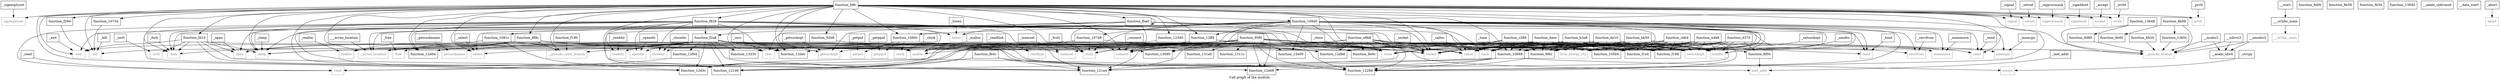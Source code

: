 digraph "Call graph of the module." {
  label="Call graph of the module.";
  node [shape=record];

  Node__realloc [label="{_realloc}"];
  Node__listen [label="{_listen}"];
  Node__fork [label="{_fork}"];
  Node____uClibc_main [label="{___uClibc_main}"];
  Node_function_121a4 [label="{function_121a4}"];
  Node__close [label="{_close}"];
  Node_function_8f00 [label="{function_8f00}"];
  Node_function_8df4 [label="{function_8df4}"];
  Node__memset [label="{_memset}"];
  Node__getppid [label="{_getppid}"];
  Node__time [label="{_time}"];
  Node_function_12ddc [label="{function_12ddc}"];
  Node__opendir [label="{_opendir}"];
  Node__getsockopt [label="{_getsockopt}"];
  Node_function_8f6c [label="{function_8f6c}"];
  Node_function_12d3c [label="{function_12d3c}"];
  Node__free [label="{_free}"];
  Node____errno_location [label="{___errno_location}"];
  Node_function_e9b8 [label="{function_e9b8}"];
  Node_function_8fdc [label="{function_8fdc}"];
  Node__exit [label="{_exit}"];
  Node_function_fdfc [label="{function_fdfc}"];
  Node_function_8e00 [label="{function_8e00}"];
  Node_function_f180 [label="{function_f180}"];
  Node__open [label="{_open}"];
  Node_function_92b8 [label="{function_92b8}"];
  Node_function_12d64 [label="{function_12d64}"];
  Node_function_f188 [label="{function_f188}"];
  Node_function_12e68 [label="{function_12e68}"];
  Node_function_12db8 [label="{function_12db8}"];
  Node_function_95f0 [label="{function_95f0}"];
  Node_function_8e58 [label="{function_8e58}"];
  Node_function_f1e4 [label="{function_f1e4}"];
  Node__clock [label="{_clock}"];
  Node__sigprocmask [label="{_sigprocmask}"];
  Node_function_b3a8 [label="{function_b3a8}"];
  Node_function_105b4 [label="{function_105b4}"];
  Node_function_f294 [label="{function_f294}"];
  Node_function_bb50 [label="{function_bb50}"];
  Node_function_12288 [label="{function_12288}"];
  Node__setsid [label="{_setsid}"];
  Node_function_c288 [label="{function_c288}"];
  Node_function_f2a8 [label="{function_f2a8}"];
  Node_function_1060c [label="{function_1060c}"];
  Node___start [label="{__start}"];
  Node_function_f828 [label="{function_f828}"];
  Node_function_cbb4 [label="{function_cbb4}"];
  Node_function_10668 [label="{function_10668}"];
  Node_function_12340 [label="{function_12340}"];
  Node__closedir [label="{_closedir}"];
  Node_function_fb34 [label="{function_fb34}"];
  Node__getsockname [label="{_getsockname}"];
  Node_function_d370 [label="{function_d370}"];
  Node_function_10734 [label="{function_10734}"];
  Node_function_10748 [label="{function_10748}"];
  Node_function_fb4c [label="{function_fb4c}"];
  Node_function_12e00 [label="{function_12e00}"];
  Node_function_1081c [label="{function_1081c}"];
  Node_function_daec [label="{function_daec}"];
  Node_function_8e9c [label="{function_8e9c}"];
  Node_function_fba0 [label="{function_fba0}"];
  Node_function_de10 [label="{function_de10}"];
  Node_function_109d0 [label="{function_109d0}"];
  Node__fcntl [label="{_fcntl}"];
  Node_function_fd10 [label="{function_fd10}"];
  Node_function_8d80 [label="{function_8d80}"];
  Node_function_e4b8 [label="{function_e4b8}"];
  Node_function_121d0 [label="{function_121d0}"];
  Node_function_131a0 [label="{function_131a0}"];
  Node_function_13230 [label="{function_13230}"];
  Node___udivsi3 [label="{__udivsi3}"];
  Node_function_1360c [label="{function_1360c}"];
  Node_function_13640 [label="{function_13640}"];
  Node_function_13648 [label="{function_13648}"];
  Node_strcpy [color="gray50", fontcolor="gray50", label="{strcpy}"];
  Node_ioctl [color="gray50", fontcolor="gray50", label="{ioctl}"];
  Node___aeabi_uidivmod [label="{__aeabi_uidivmod}"];
  Node___umodsi3 [label="{__umodsi3}"];
  Node___modsi3 [label="{__modsi3}"];
  Node___aeabi_ldiv0 [label="{__aeabi_ldiv0}"];
  Node_recv [color="gray50", fontcolor="gray50", label="{recv}"];
  Node_connect [color="gray50", fontcolor="gray50", label="{connect}"];
  Node_sigemptyset [color="gray50", fontcolor="gray50", label="{sigemptyset}"];
  Node_memmove [color="gray50", fontcolor="gray50", label="{memmove}"];
  Node_getpid [color="gray50", fontcolor="gray50", label="{getpid}"];
  Node_function_12f94 [label="{function_12f94}"];
  Node_function_12ff4 [label="{function_12ff4}"];
  Node_function_13090 [label="{function_13090}"];
  Node_function_1311c [label="{function_1311c}"];
  Node_recvfrom [color="gray50", fontcolor="gray50", label="{recvfrom}"];
  Node_socket [color="gray50", fontcolor="gray50", label="{socket}"];
  Node_select [color="gray50", fontcolor="gray50", label="{select}"];
  Node_readdir [color="gray50", fontcolor="gray50", label="{readdir}"];
  Node_bind [color="gray50", fontcolor="gray50", label="{bind}"];
  Node_inet_addr [color="gray50", fontcolor="gray50", label="{inet_addr}"];
  Node_setsockopt [color="gray50", fontcolor="gray50", label="{setsockopt}"];
  Node_signal [color="gray50", fontcolor="gray50", label="{signal}"];
  Node_read [color="gray50", fontcolor="gray50", label="{read}"];
  Node_sendto [color="gray50", fontcolor="gray50", label="{sendto}"];
  Node_realloc [color="gray50", fontcolor="gray50", label="{realloc}"];
  Node_listen [color="gray50", fontcolor="gray50", label="{listen}"];
  Node_fork [color="gray50", fontcolor="gray50", label="{fork}"];
  Node___uClibc_main [color="gray50", fontcolor="gray50", label="{__uClibc_main}"];
  Node_memset [color="gray50", fontcolor="gray50", label="{memset}"];
  Node_getppid [color="gray50", fontcolor="gray50", label="{getppid}"];
  Node_time [color="gray50", fontcolor="gray50", label="{time}"];
  Node_opendir [color="gray50", fontcolor="gray50", label="{opendir}"];
  Node_getsockopt [color="gray50", fontcolor="gray50", label="{getsockopt}"];
  Node___errno_location [color="gray50", fontcolor="gray50", label="{__errno_location}"];
  Node_exit [color="gray50", fontcolor="gray50", label="{exit}"];
  Node_open [color="gray50", fontcolor="gray50", label="{open}"];
  Node_clock [color="gray50", fontcolor="gray50", label="{clock}"];
  Node_setsid [color="gray50", fontcolor="gray50", label="{setsid}"];
  Node_closedir [color="gray50", fontcolor="gray50", label="{closedir}"];
  Node_fcntl [color="gray50", fontcolor="gray50", label="{fcntl}"];
  Node_close [color="gray50", fontcolor="gray50", label="{close}"];
  Node_free [color="gray50", fontcolor="gray50", label="{free}"];
  Node_sigprocmask [color="gray50", fontcolor="gray50", label="{sigprocmask}"];
  Node_getsockname [color="gray50", fontcolor="gray50", label="{getsockname}"];
  Node___data_start [label="{__data_start}"];
  Node_llvm_bswap_i32 [color="gray50", fontcolor="gray50", label="{llvm_bswap_i32}"];
  Node_sigaddset [color="gray50", fontcolor="gray50", label="{sigaddset}"];
  Node_send [color="gray50", fontcolor="gray50", label="{send}"];
  Node_abort [color="gray50", fontcolor="gray50", label="{abort}"];
  Node_accept [color="gray50", fontcolor="gray50", label="{accept}"];
  Node_calloc [color="gray50", fontcolor="gray50", label="{calloc}"];
  Node_write [color="gray50", fontcolor="gray50", label="{write}"];
  Node_kill [color="gray50", fontcolor="gray50", label="{kill}"];
  Node_prctl [color="gray50", fontcolor="gray50", label="{prctl}"];
  Node_memcpy [color="gray50", fontcolor="gray50", label="{memcpy}"];
  Node_readlink [color="gray50", fontcolor="gray50", label="{readlink}"];
  Node_malloc [color="gray50", fontcolor="gray50", label="{malloc}"];
  Node_sleep [color="gray50", fontcolor="gray50", label="{sleep}"];
  Node___pseudo_branch [color="gray50", fontcolor="gray50", label="{__pseudo_branch}"];
  Node___pseudo_cond_branch [color="gray50", fontcolor="gray50", label="{__pseudo_cond_branch}"];
  Node_function_8b08 [label="{function_8b08}"];
  Node_function_8b20 [label="{function_8b20}"];
  Node__strcpy [label="{_strcpy}"];
  Node__ioctl [label="{_ioctl}"];
  Node__recv [label="{_recv}"];
  Node__connect [label="{_connect}"];
  Node__sigemptyset [label="{_sigemptyset}"];
  Node__memmove [label="{_memmove}"];
  Node__getpid [label="{_getpid}"];
  Node__prctl [label="{_prctl}"];
  Node__memcpy [label="{_memcpy}"];
  Node__readlink [label="{_readlink}"];
  Node__malloc [label="{_malloc}"];
  Node__sleep [label="{_sleep}"];
  Node__recvfrom [label="{_recvfrom}"];
  Node__socket [label="{_socket}"];
  Node__select [label="{_select}"];
  Node__readdir [label="{_readdir}"];
  Node__sigaddset [label="{_sigaddset}"];
  Node__send [label="{_send}"];
  Node__abort [label="{_abort}"];
  Node__accept [label="{_accept}"];
  Node__calloc [label="{_calloc}"];
  Node__write [label="{_write}"];
  Node__kill [label="{_kill}"];
  Node__bind [label="{_bind}"];
  Node__inet_addr [label="{_inet_addr}"];
  Node__setsockopt [label="{_setsockopt}"];
  Node__signal [label="{_signal}"];
  Node__read [label="{_read}"];
  Node__sendto [label="{_sendto}"];
  Node__realloc -> Node_realloc;
  Node__listen -> Node_listen;
  Node__fork -> Node_fork;
  Node____uClibc_main -> Node___uClibc_main;
  Node__close -> Node_close;
  Node_function_8f00 -> Node_inet_addr;
  Node__memset -> Node_memset;
  Node__getppid -> Node_getppid;
  Node__time -> Node_time;
  Node__opendir -> Node_opendir;
  Node__getsockopt -> Node_getsockopt;
  Node_function_8f6c -> Node_function_12e68;
  Node__free -> Node_free;
  Node____errno_location -> Node___errno_location;
  Node_function_e9b8 -> Node_function_121a4;
  Node_function_e9b8 -> Node_function_8f6c;
  Node_function_e9b8 -> Node_function_12d3c;
  Node_function_e9b8 -> Node_function_f188;
  Node_function_e9b8 -> Node_function_12db8;
  Node_function_e9b8 -> Node_function_f1e4;
  Node_function_e9b8 -> Node_function_105b4;
  Node_function_e9b8 -> Node_function_12288;
  Node_function_e9b8 -> Node_function_10668;
  Node_function_e9b8 -> Node_function_8e9c;
  Node_function_e9b8 -> Node_function_121d0;
  Node_function_e9b8 -> Node_function_13090;
  Node_function_e9b8 -> Node_socket;
  Node_function_e9b8 -> Node_inet_addr;
  Node_function_e9b8 -> Node_setsockopt;
  Node_function_e9b8 -> Node_read;
  Node_function_e9b8 -> Node_sendto;
  Node_function_e9b8 -> Node_time;
  Node_function_e9b8 -> Node_open;
  Node_function_e9b8 -> Node_close;
  Node_function_e9b8 -> Node_calloc;
  Node_function_8fdc -> Node_function_12db8;
  Node_function_8fdc -> Node_fork;
  Node_function_8fdc -> Node___errno_location;
  Node_function_8fdc -> Node_exit;
  Node_function_8fdc -> Node_free;
  Node_function_8fdc -> Node_llvm_bswap_i32;
  Node_function_8fdc -> Node_calloc;
  Node_function_8fdc -> Node___pseudo_branch;
  Node_function_8fdc -> Node___pseudo_cond_branch;
  Node__exit -> Node_exit;
  Node_function_fdfc -> Node_function_121a4;
  Node_function_fdfc -> Node_function_12ddc;
  Node_function_fdfc -> Node_function_12d3c;
  Node_function_fdfc -> Node_function_8fdc;
  Node_function_fdfc -> Node_function_92b8;
  Node_function_fdfc -> Node_function_12d64;
  Node_function_fdfc -> Node_function_105b4;
  Node_function_fdfc -> Node_function_f294;
  Node_function_fdfc -> Node_function_12288;
  Node_function_fdfc -> Node_function_1060c;
  Node_function_fdfc -> Node_function_f828;
  Node_function_fdfc -> Node_function_10668;
  Node_function_fdfc -> Node_function_12340;
  Node_function_fdfc -> Node_function_10734;
  Node_function_fdfc -> Node_function_fba0;
  Node_function_fdfc -> Node_function_109d0;
  Node_function_fdfc -> Node_function_fd10;
  Node_function_fdfc -> Node_function_121d0;
  Node_function_fdfc -> Node_recv;
  Node_function_fdfc -> Node_connect;
  Node_function_fdfc -> Node_sigemptyset;
  Node_function_fdfc -> Node_function_12ff4;
  Node_function_fdfc -> Node_socket;
  Node_function_fdfc -> Node_select;
  Node_function_fdfc -> Node_signal;
  Node_function_fdfc -> Node_fork;
  Node_function_fdfc -> Node_getsockopt;
  Node_function_fdfc -> Node___errno_location;
  Node_function_fdfc -> Node_exit;
  Node_function_fdfc -> Node_setsid;
  Node_function_fdfc -> Node_fcntl;
  Node_function_fdfc -> Node_close;
  Node_function_fdfc -> Node_sigprocmask;
  Node_function_fdfc -> Node_sigaddset;
  Node_function_fdfc -> Node_send;
  Node_function_fdfc -> Node_accept;
  Node_function_fdfc -> Node_write;
  Node_function_fdfc -> Node_kill;
  Node_function_fdfc -> Node_prctl;
  Node_function_fdfc -> Node_sleep;
  Node_function_fdfc -> Node___pseudo_branch;
  Node_function_fdfc -> Node___pseudo_cond_branch;
  Node_function_f180 -> Node___pseudo_cond_branch;
  Node__open -> Node_open;
  Node_function_92b8 -> Node_realloc;
  Node_function_92b8 -> Node_calloc;
  Node_function_95f0 -> Node_function_121a4;
  Node_function_95f0 -> Node_function_12ddc;
  Node_function_95f0 -> Node_function_8f6c;
  Node_function_95f0 -> Node_function_12d3c;
  Node_function_95f0 -> Node_function_12d64;
  Node_function_95f0 -> Node_function_12e68;
  Node_function_95f0 -> Node_function_105b4;
  Node_function_95f0 -> Node_function_12288;
  Node_function_95f0 -> Node_function_12e00;
  Node_function_95f0 -> Node_function_8e9c;
  Node_function_95f0 -> Node_function_121d0;
  Node_function_95f0 -> Node_function_131a0;
  Node_function_95f0 -> Node_function_13230;
  Node_function_95f0 -> Node_recv;
  Node_function_95f0 -> Node_connect;
  Node_function_95f0 -> Node_memmove;
  Node_function_95f0 -> Node_function_13090;
  Node_function_95f0 -> Node_function_1311c;
  Node_function_95f0 -> Node_socket;
  Node_function_95f0 -> Node_select;
  Node_function_95f0 -> Node_setsockopt;
  Node_function_95f0 -> Node_memset;
  Node_function_95f0 -> Node_time;
  Node_function_95f0 -> Node_getsockopt;
  Node_function_95f0 -> Node___errno_location;
  Node_function_95f0 -> Node_fcntl;
  Node_function_95f0 -> Node_close;
  Node_function_95f0 -> Node_llvm_bswap_i32;
  Node_function_95f0 -> Node_send;
  Node_function_95f0 -> Node_calloc;
  Node_function_95f0 -> Node_memcpy;
  Node_function_95f0 -> Node_sleep;
  Node_function_95f0 -> Node___pseudo_cond_branch;
  Node__clock -> Node_clock;
  Node__sigprocmask -> Node_sigprocmask;
  Node_function_b3a8 -> Node_function_8f6c;
  Node_function_b3a8 -> Node_function_f188;
  Node_function_b3a8 -> Node_function_12db8;
  Node_function_b3a8 -> Node_function_f1e4;
  Node_function_b3a8 -> Node_function_105b4;
  Node_function_b3a8 -> Node_function_10668;
  Node_function_b3a8 -> Node_socket;
  Node_function_b3a8 -> Node_setsockopt;
  Node_function_b3a8 -> Node_sendto;
  Node_function_b3a8 -> Node_time;
  Node_function_b3a8 -> Node_close;
  Node_function_b3a8 -> Node_llvm_bswap_i32;
  Node_function_b3a8 -> Node_calloc;
  Node_function_f294 -> Node_kill;
  Node_function_bb50 -> Node_function_8f6c;
  Node_function_bb50 -> Node_function_f188;
  Node_function_bb50 -> Node_function_f1e4;
  Node_function_bb50 -> Node_function_105b4;
  Node_function_bb50 -> Node_function_10668;
  Node_function_bb50 -> Node_socket;
  Node_function_bb50 -> Node_setsockopt;
  Node_function_bb50 -> Node_sendto;
  Node_function_bb50 -> Node_time;
  Node_function_bb50 -> Node_close;
  Node_function_bb50 -> Node_llvm_bswap_i32;
  Node_function_bb50 -> Node_calloc;
  Node__setsid -> Node_setsid;
  Node_function_c288 -> Node_function_8f6c;
  Node_function_c288 -> Node_function_f188;
  Node_function_c288 -> Node_function_f1e4;
  Node_function_c288 -> Node_function_105b4;
  Node_function_c288 -> Node_function_10668;
  Node_function_c288 -> Node_connect;
  Node_function_c288 -> Node_recvfrom;
  Node_function_c288 -> Node_socket;
  Node_function_c288 -> Node_setsockopt;
  Node_function_c288 -> Node_sendto;
  Node_function_c288 -> Node_time;
  Node_function_c288 -> Node_fcntl;
  Node_function_c288 -> Node_close;
  Node_function_c288 -> Node_llvm_bswap_i32;
  Node_function_c288 -> Node_calloc;
  Node_function_c288 -> Node_malloc;
  Node_function_f2a8 -> Node_function_121a4;
  Node_function_f2a8 -> Node_function_12ddc;
  Node_function_f2a8 -> Node_function_12d3c;
  Node_function_f2a8 -> Node_function_12d64;
  Node_function_f2a8 -> Node_function_12e68;
  Node_function_f2a8 -> Node_function_12288;
  Node_function_f2a8 -> Node_function_121d0;
  Node_function_f2a8 -> Node_function_13230;
  Node_function_f2a8 -> Node_function_12f94;
  Node_function_f2a8 -> Node_function_13090;
  Node_function_f2a8 -> Node_readdir;
  Node_function_f2a8 -> Node_memset;
  Node_function_f2a8 -> Node_opendir;
  Node_function_f2a8 -> Node_open;
  Node_function_f2a8 -> Node_closedir;
  Node_function_f2a8 -> Node_close;
  Node_function_f2a8 -> Node_kill;
  Node_function_f2a8 -> Node_readlink;
  Node_function_f2a8 -> Node_sleep;
  Node_function_1060c -> Node_getpid;
  Node_function_1060c -> Node_getppid;
  Node_function_1060c -> Node_time;
  Node_function_1060c -> Node_clock;
  Node___start -> Node____uClibc_main;
  Node_function_f828 -> Node_function_121a4;
  Node_function_f828 -> Node_function_12ddc;
  Node_function_f828 -> Node_function_12d3c;
  Node_function_f828 -> Node_function_12d64;
  Node_function_f828 -> Node_function_12e68;
  Node_function_f828 -> Node_function_12288;
  Node_function_f828 -> Node_function_f2a8;
  Node_function_f828 -> Node_function_121d0;
  Node_function_f828 -> Node_socket;
  Node_function_f828 -> Node_readdir;
  Node_function_f828 -> Node_bind;
  Node_function_f828 -> Node_read;
  Node_function_f828 -> Node_listen;
  Node_function_f828 -> Node_fork;
  Node_function_f828 -> Node_time;
  Node_function_f828 -> Node_opendir;
  Node_function_f828 -> Node_open;
  Node_function_f828 -> Node_closedir;
  Node_function_f828 -> Node_close;
  Node_function_f828 -> Node_malloc;
  Node_function_f828 -> Node_sleep;
  Node_function_cbb4 -> Node_function_8f00;
  Node_function_cbb4 -> Node_function_8f6c;
  Node_function_cbb4 -> Node_function_f188;
  Node_function_cbb4 -> Node_function_f1e4;
  Node_function_cbb4 -> Node_function_105b4;
  Node_function_cbb4 -> Node_function_10668;
  Node_function_cbb4 -> Node_socket;
  Node_function_cbb4 -> Node_setsockopt;
  Node_function_cbb4 -> Node_sendto;
  Node_function_cbb4 -> Node_time;
  Node_function_cbb4 -> Node_close;
  Node_function_cbb4 -> Node_llvm_bswap_i32;
  Node_function_cbb4 -> Node_calloc;
  Node_function_10668 -> Node_function_121a4;
  Node_function_10668 -> Node_function_12d3c;
  Node_function_10668 -> Node_function_12288;
  Node_function_10668 -> Node_function_121d0;
  Node_function_10668 -> Node_strcpy;
  Node_function_12340 -> Node_function_12db8;
  Node_function_12340 -> Node_malloc;
  Node__closedir -> Node_closedir;
  Node__getsockname -> Node_getsockname;
  Node_function_d370 -> Node_function_8f00;
  Node_function_d370 -> Node_function_8f6c;
  Node_function_d370 -> Node_function_f188;
  Node_function_d370 -> Node_function_f1e4;
  Node_function_d370 -> Node_function_105b4;
  Node_function_d370 -> Node_socket;
  Node_function_d370 -> Node_setsockopt;
  Node_function_d370 -> Node_sendto;
  Node_function_d370 -> Node_time;
  Node_function_d370 -> Node_close;
  Node_function_d370 -> Node_llvm_bswap_i32;
  Node_function_d370 -> Node_calloc;
  Node_function_10734 -> Node_kill;
  Node_function_10748 -> Node_function_12ddc;
  Node_function_10748 -> Node_connect;
  Node_function_10748 -> Node_socket;
  Node_function_10748 -> Node_fcntl;
  Node_function_10748 -> Node___pseudo_cond_branch;
  Node_function_fb4c -> Node_function_121a4;
  Node_function_fb4c -> Node_function_12288;
  Node_function_fb4c -> Node_function_121d0;
  Node_function_1081c -> Node_function_12d3c;
  Node_function_1081c -> Node_function_12db8;
  Node_function_1081c -> Node_realloc;
  Node_function_1081c -> Node_malloc;
  Node_function_daec -> Node_function_8f6c;
  Node_function_daec -> Node_function_105b4;
  Node_function_daec -> Node_function_10668;
  Node_function_daec -> Node_connect;
  Node_function_daec -> Node_socket;
  Node_function_daec -> Node_bind;
  Node_function_daec -> Node_time;
  Node_function_daec -> Node_llvm_bswap_i32;
  Node_function_daec -> Node_send;
  Node_function_daec -> Node_calloc;
  Node_function_fba0 -> Node_function_f2a8;
  Node_function_fba0 -> Node_function_fba0;
  Node_function_fba0 -> Node_connect;
  Node_function_fba0 -> Node_socket;
  Node_function_fba0 -> Node_bind;
  Node_function_fba0 -> Node_setsockopt;
  Node_function_fba0 -> Node_listen;
  Node_function_fba0 -> Node___errno_location;
  Node_function_fba0 -> Node_fcntl;
  Node_function_fba0 -> Node_close;
  Node_function_fba0 -> Node_sleep;
  Node_function_de10 -> Node_function_8f6c;
  Node_function_de10 -> Node_function_f188;
  Node_function_de10 -> Node_function_f1e4;
  Node_function_de10 -> Node_function_105b4;
  Node_function_de10 -> Node_function_10668;
  Node_function_de10 -> Node_socket;
  Node_function_de10 -> Node_setsockopt;
  Node_function_de10 -> Node_sendto;
  Node_function_de10 -> Node_time;
  Node_function_de10 -> Node_close;
  Node_function_de10 -> Node_llvm_bswap_i32;
  Node_function_de10 -> Node_calloc;
  Node_function_109d0 -> Node_function_121a4;
  Node_function_109d0 -> Node_function_f188;
  Node_function_109d0 -> Node_function_f1e4;
  Node_function_109d0 -> Node_function_105b4;
  Node_function_109d0 -> Node_function_12288;
  Node_function_109d0 -> Node_function_1060c;
  Node_function_109d0 -> Node_function_10748;
  Node_function_109d0 -> Node_function_12e00;
  Node_function_109d0 -> Node_function_1081c;
  Node_function_109d0 -> Node_function_121d0;
  Node_function_109d0 -> Node_recv;
  Node_function_109d0 -> Node_connect;
  Node_function_109d0 -> Node_memmove;
  Node_function_109d0 -> Node_function_12ff4;
  Node_function_109d0 -> Node_recvfrom;
  Node_function_109d0 -> Node_socket;
  Node_function_109d0 -> Node_select;
  Node_function_109d0 -> Node_setsockopt;
  Node_function_109d0 -> Node_sendto;
  Node_function_109d0 -> Node_fork;
  Node_function_109d0 -> Node_time;
  Node_function_109d0 -> Node_getsockopt;
  Node_function_109d0 -> Node___errno_location;
  Node_function_109d0 -> Node_exit;
  Node_function_109d0 -> Node_fcntl;
  Node_function_109d0 -> Node_close;
  Node_function_109d0 -> Node_llvm_bswap_i32;
  Node_function_109d0 -> Node_send;
  Node_function_109d0 -> Node_calloc;
  Node_function_109d0 -> Node_memcpy;
  Node__fcntl -> Node_fcntl;
  Node_function_fd10 -> Node_function_121a4;
  Node_function_fd10 -> Node_function_12288;
  Node_function_fd10 -> Node_function_121d0;
  Node_function_fd10 -> Node_ioctl;
  Node_function_fd10 -> Node_fork;
  Node_function_fd10 -> Node_exit;
  Node_function_fd10 -> Node_open;
  Node_function_fd10 -> Node_sleep;
  Node_function_8d80 -> Node___pseudo_branch;
  Node_function_e4b8 -> Node_function_121a4;
  Node_function_e4b8 -> Node_function_8f6c;
  Node_function_e4b8 -> Node_function_f188;
  Node_function_e4b8 -> Node_function_12db8;
  Node_function_e4b8 -> Node_function_f1e4;
  Node_function_e4b8 -> Node_function_105b4;
  Node_function_e4b8 -> Node_function_12288;
  Node_function_e4b8 -> Node_socket;
  Node_function_e4b8 -> Node_setsockopt;
  Node_function_e4b8 -> Node_sendto;
  Node_function_e4b8 -> Node_time;
  Node_function_e4b8 -> Node_close;
  Node_function_e4b8 -> Node_llvm_bswap_i32;
  Node_function_e4b8 -> Node_calloc;
  Node___udivsi3 -> Node___aeabi_ldiv0;
  Node___udivsi3 -> Node___pseudo_branch;
  Node_function_1360c -> Node___pseudo_branch;
  Node_function_13648 -> Node_function_8d80;
  Node_function_13648 -> Node___pseudo_branch;
  Node___umodsi3 -> Node___aeabi_ldiv0;
  Node___umodsi3 -> Node___pseudo_branch;
  Node___modsi3 -> Node___aeabi_ldiv0;
  Node___modsi3 -> Node___pseudo_branch;
  Node_function_12f94 -> Node_read;
  Node_function_12ff4 -> Node_connect;
  Node_function_12ff4 -> Node_socket;
  Node_function_12ff4 -> Node___errno_location;
  Node_function_12ff4 -> Node_close;
  Node_function_12ff4 -> Node_getsockname;
  Node_function_8b08 -> Node_function_8e00;
  Node_function_8b08 -> Node_function_1360c;
  Node_function_8b08 -> Node___pseudo_branch;
  Node_function_8b20 -> Node___pseudo_branch;
  Node__strcpy -> Node_strcpy;
  Node__ioctl -> Node_ioctl;
  Node__recv -> Node_recv;
  Node__connect -> Node_connect;
  Node__sigemptyset -> Node_sigemptyset;
  Node__memmove -> Node_memmove;
  Node__getpid -> Node_getpid;
  Node__prctl -> Node_prctl;
  Node__memcpy -> Node_memcpy;
  Node__readlink -> Node_readlink;
  Node__malloc -> Node_malloc;
  Node__sleep -> Node_sleep;
  Node__recvfrom -> Node_recvfrom;
  Node__socket -> Node_socket;
  Node__select -> Node_select;
  Node__readdir -> Node_readdir;
  Node__sigaddset -> Node_sigaddset;
  Node__send -> Node_send;
  Node__abort -> Node_abort;
  Node__accept -> Node_accept;
  Node__calloc -> Node_calloc;
  Node__write -> Node_write;
  Node__kill -> Node_kill;
  Node__bind -> Node_bind;
  Node__inet_addr -> Node_inet_addr;
  Node__setsockopt -> Node_setsockopt;
  Node__signal -> Node_signal;
  Node__read -> Node_read;
  Node__sendto -> Node_sendto;
}
